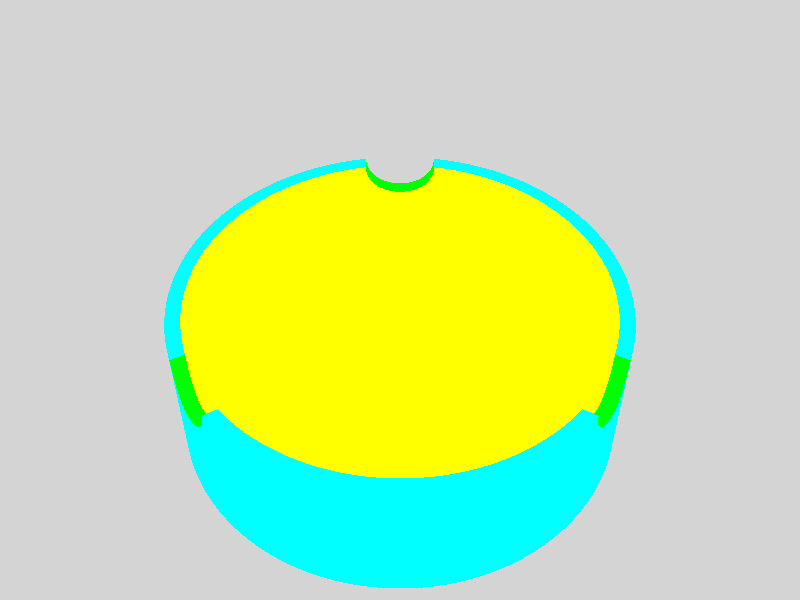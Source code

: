 #include "colors.inc"
#include "shapes.inc"

camera{
  location <0,10,-10>
  look_at <0,0,0>
  angle 40
}

light_source{<0,10,-10> color White}                 
light_source{<10,-10,-10> color White}
light_source{<0,10,0> color White}        

difference{
  object{ 
    Disk_Y
    scale <3,1,3>
    translate <0,-1,0>
    pigment {color Cyan}
  }
  object{
    Disk_Y
    scale <2.8,1,2.8>
    translate <0,0.2,0>
    pigment {color Yellow}
  }
  object{
    Disk_Z
    scale <0.5,0.5,2>
    translate <0,0,2>
    pigment {color Green}
  }
  object{
    Disk_Z
    scale <0.5,0.5,2>
    translate <0,0,2>
    rotate 120*1*y
    pigment {color Green}
  }
  object{
    Disk_Z
    scale <0.5,0.5,2>
    translate <0,0,2>
    rotate 120*2*y
    pigment {color Green}
  }
}      


background{color LightGray}